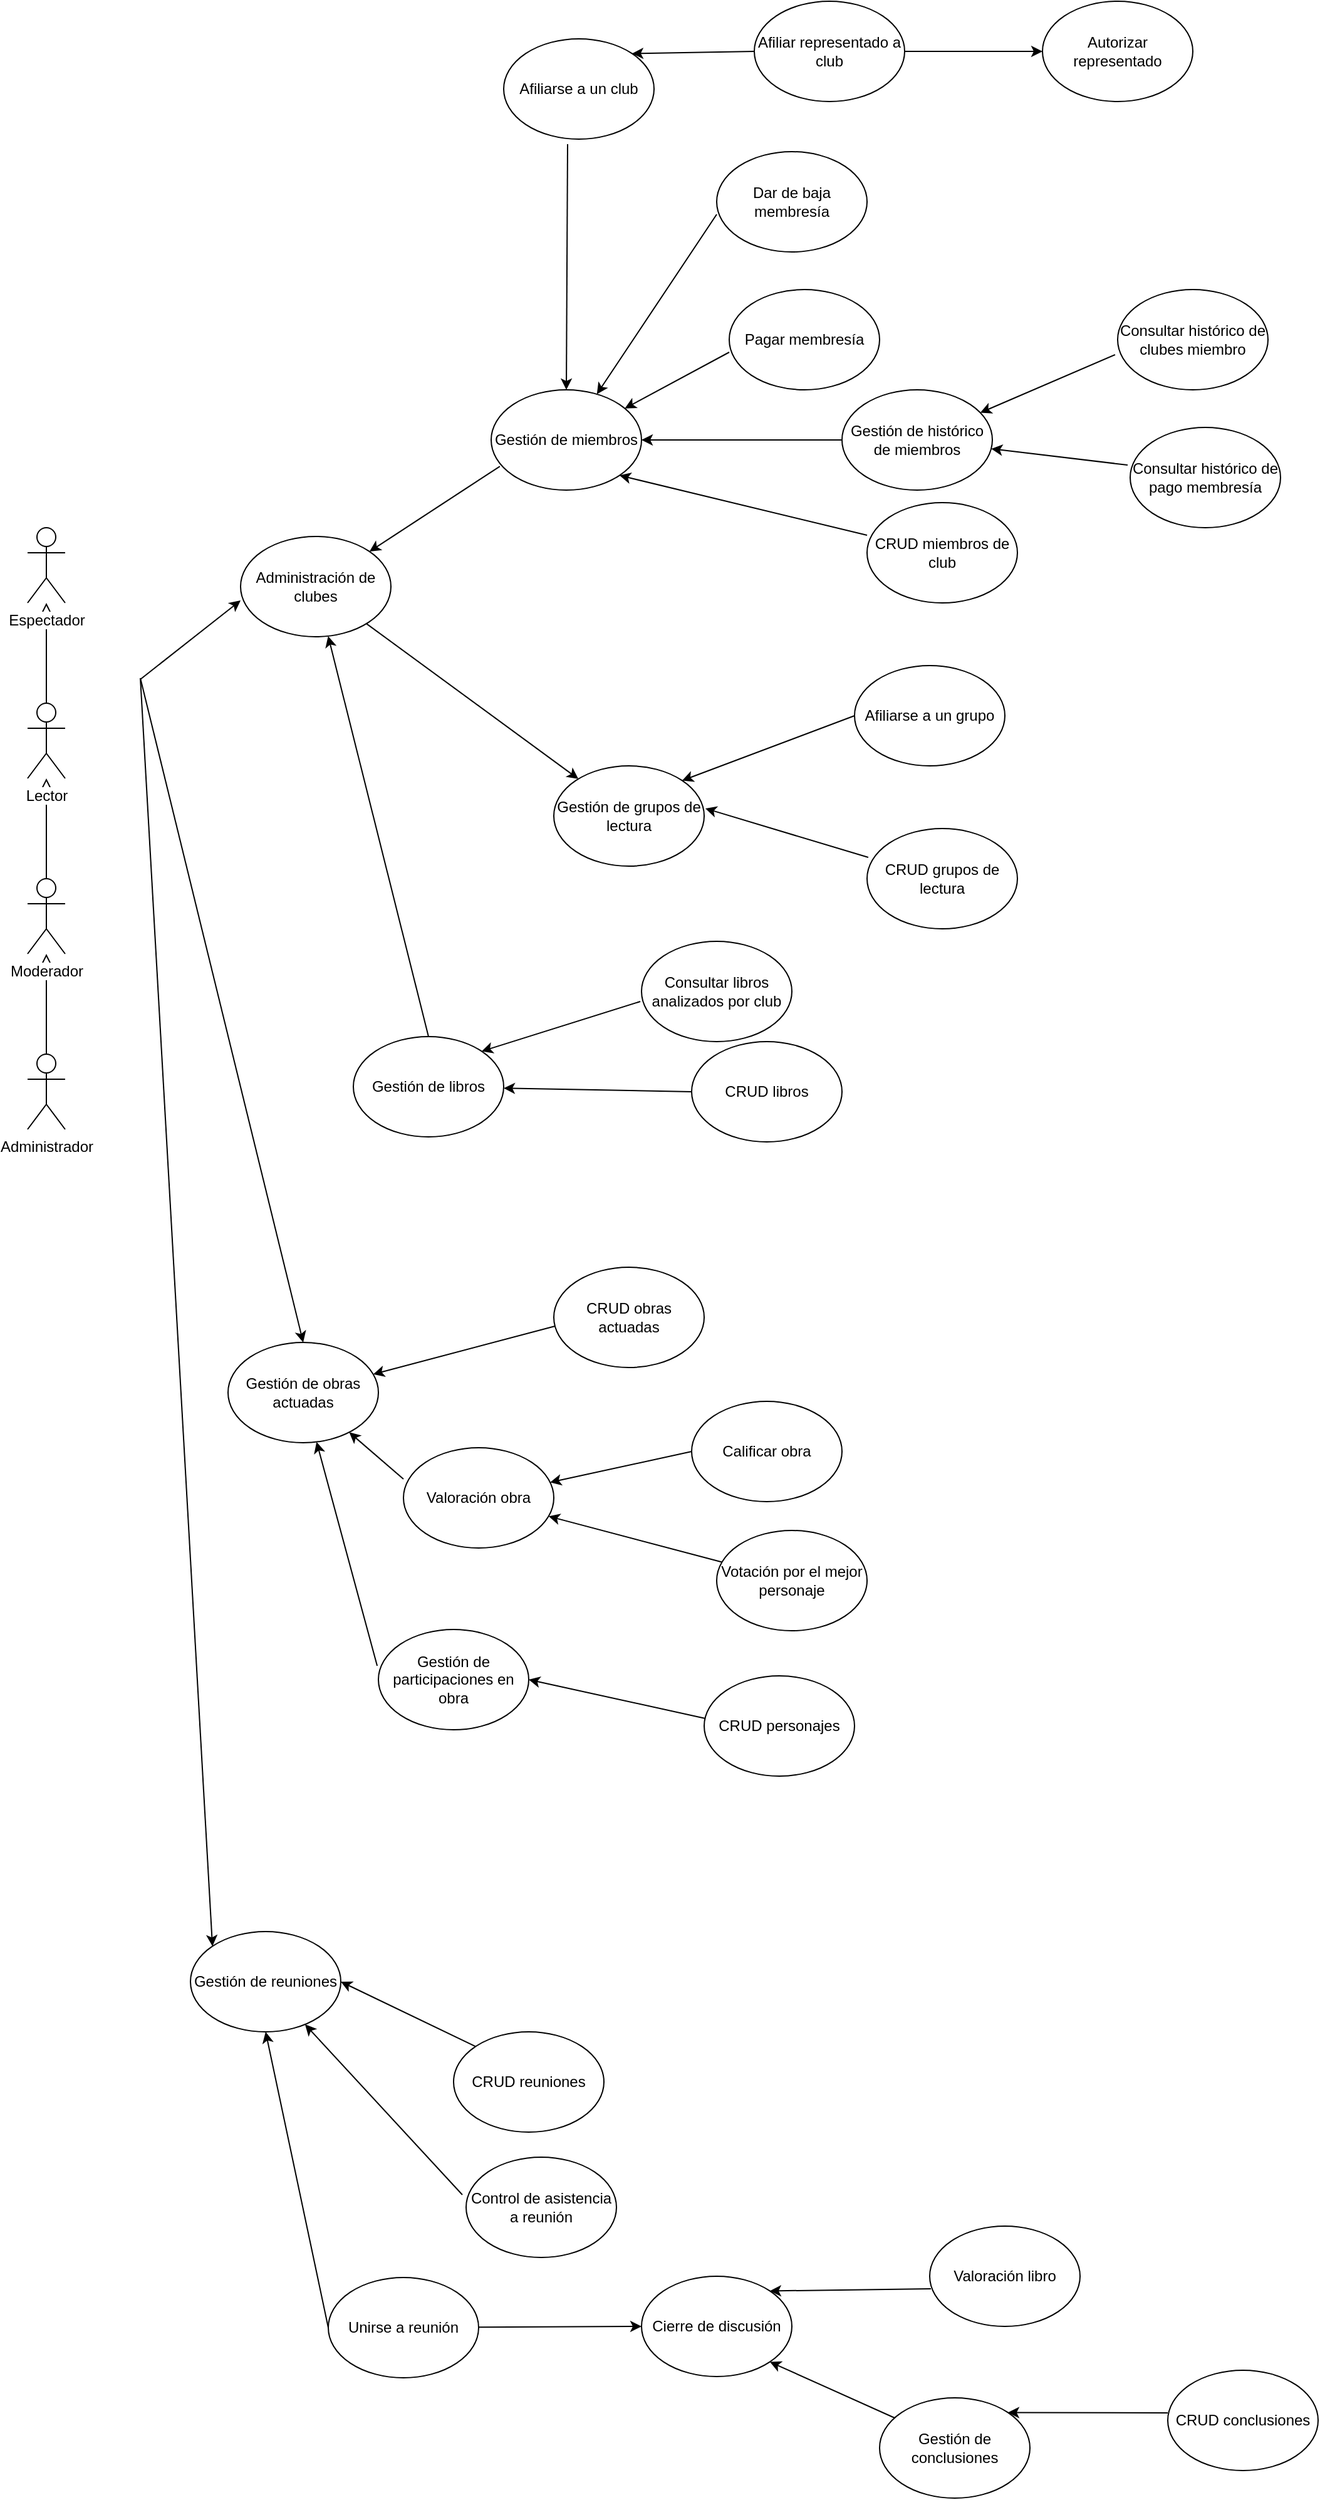 <mxfile version="12.1.7" type="github" pages="1">
  <diagram id="g-K5pwejZ-qYwhQE_Ga-" name="Page-1">
    <mxGraphModel dx="828" dy="1551" grid="1" gridSize="10" guides="1" tooltips="1" connect="1" arrows="1" fold="1" page="1" pageScale="1" pageWidth="850" pageHeight="1100" math="0" shadow="0">
      <root>
        <mxCell id="0"/>
        <mxCell id="1" parent="0"/>
        <mxCell id="69_leHM3C10nOmQzFwsW-4" value="" style="edgeStyle=orthogonalEdgeStyle;rounded=0;orthogonalLoop=1;jettySize=auto;html=1;startArrow=block;startFill=0;endArrow=none;endFill=0;" edge="1" parent="1" source="69_leHM3C10nOmQzFwsW-1" target="69_leHM3C10nOmQzFwsW-3">
          <mxGeometry relative="1" as="geometry"/>
        </mxCell>
        <mxCell id="69_leHM3C10nOmQzFwsW-1" value="Espectador" style="shape=umlActor;verticalLabelPosition=bottom;labelBackgroundColor=#ffffff;verticalAlign=top;html=1;outlineConnect=0;" vertex="1" parent="1">
          <mxGeometry x="100" y="150" width="30" height="60" as="geometry"/>
        </mxCell>
        <mxCell id="69_leHM3C10nOmQzFwsW-7" value="" style="edgeStyle=orthogonalEdgeStyle;rounded=0;orthogonalLoop=1;jettySize=auto;html=1;startArrow=block;startFill=0;endArrow=none;endFill=0;" edge="1" parent="1" source="69_leHM3C10nOmQzFwsW-3" target="69_leHM3C10nOmQzFwsW-6">
          <mxGeometry relative="1" as="geometry"/>
        </mxCell>
        <mxCell id="69_leHM3C10nOmQzFwsW-3" value="Lector" style="shape=umlActor;verticalLabelPosition=bottom;labelBackgroundColor=#ffffff;verticalAlign=top;html=1;outlineConnect=0;" vertex="1" parent="1">
          <mxGeometry x="100" y="290" width="30" height="60" as="geometry"/>
        </mxCell>
        <mxCell id="69_leHM3C10nOmQzFwsW-9" value="" style="edgeStyle=orthogonalEdgeStyle;rounded=0;orthogonalLoop=1;jettySize=auto;html=1;startArrow=block;startFill=0;endArrow=none;endFill=0;" edge="1" parent="1" source="69_leHM3C10nOmQzFwsW-6" target="69_leHM3C10nOmQzFwsW-8">
          <mxGeometry relative="1" as="geometry"/>
        </mxCell>
        <mxCell id="69_leHM3C10nOmQzFwsW-6" value="Moderador" style="shape=umlActor;verticalLabelPosition=bottom;labelBackgroundColor=#ffffff;verticalAlign=top;html=1;outlineConnect=0;" vertex="1" parent="1">
          <mxGeometry x="100" y="430" width="30" height="60" as="geometry"/>
        </mxCell>
        <mxCell id="69_leHM3C10nOmQzFwsW-8" value="Administrador" style="shape=umlActor;verticalLabelPosition=bottom;labelBackgroundColor=#ffffff;verticalAlign=top;html=1;outlineConnect=0;" vertex="1" parent="1">
          <mxGeometry x="100" y="570" width="30" height="60" as="geometry"/>
        </mxCell>
        <mxCell id="69_leHM3C10nOmQzFwsW-12" value="" style="rounded=0;orthogonalLoop=1;jettySize=auto;html=1;startArrow=none;startFill=0;endArrow=classic;endFill=1;" edge="1" parent="1" source="69_leHM3C10nOmQzFwsW-10" target="69_leHM3C10nOmQzFwsW-11">
          <mxGeometry relative="1" as="geometry"/>
        </mxCell>
        <mxCell id="69_leHM3C10nOmQzFwsW-15" style="rounded=0;orthogonalLoop=1;jettySize=auto;html=1;startArrow=classic;startFill=1;endArrow=none;endFill=0;entryX=0.5;entryY=0;entryDx=0;entryDy=0;" edge="1" parent="1" source="69_leHM3C10nOmQzFwsW-10" target="69_leHM3C10nOmQzFwsW-16">
          <mxGeometry relative="1" as="geometry">
            <mxPoint x="360" y="350" as="targetPoint"/>
          </mxGeometry>
        </mxCell>
        <mxCell id="69_leHM3C10nOmQzFwsW-18" style="edgeStyle=none;rounded=0;orthogonalLoop=1;jettySize=auto;html=1;entryX=0.058;entryY=0.763;entryDx=0;entryDy=0;entryPerimeter=0;startArrow=classic;startFill=1;endArrow=none;endFill=0;" edge="1" parent="1" source="69_leHM3C10nOmQzFwsW-10" target="69_leHM3C10nOmQzFwsW-17">
          <mxGeometry relative="1" as="geometry"/>
        </mxCell>
        <mxCell id="69_leHM3C10nOmQzFwsW-10" value="Administración de clubes" style="ellipse;whiteSpace=wrap;html=1;" vertex="1" parent="1">
          <mxGeometry x="270" y="157" width="120" height="80" as="geometry"/>
        </mxCell>
        <mxCell id="69_leHM3C10nOmQzFwsW-48" style="edgeStyle=none;rounded=0;orthogonalLoop=1;jettySize=auto;html=1;exitX=1.008;exitY=0.425;exitDx=0;exitDy=0;startArrow=classic;startFill=1;endArrow=none;endFill=0;entryX=0.008;entryY=0.288;entryDx=0;entryDy=0;entryPerimeter=0;exitPerimeter=0;" edge="1" parent="1" source="69_leHM3C10nOmQzFwsW-11" target="69_leHM3C10nOmQzFwsW-49">
          <mxGeometry relative="1" as="geometry">
            <mxPoint x="690" y="780" as="targetPoint"/>
          </mxGeometry>
        </mxCell>
        <mxCell id="69_leHM3C10nOmQzFwsW-50" style="edgeStyle=none;rounded=0;orthogonalLoop=1;jettySize=auto;html=1;exitX=1;exitY=0;exitDx=0;exitDy=0;startArrow=classic;startFill=1;endArrow=none;endFill=0;entryX=0;entryY=0.5;entryDx=0;entryDy=0;" edge="1" parent="1" source="69_leHM3C10nOmQzFwsW-11" target="69_leHM3C10nOmQzFwsW-51">
          <mxGeometry relative="1" as="geometry">
            <mxPoint x="740" y="540" as="targetPoint"/>
          </mxGeometry>
        </mxCell>
        <mxCell id="69_leHM3C10nOmQzFwsW-11" value="Gestión de grupos de lectura" style="ellipse;whiteSpace=wrap;html=1;" vertex="1" parent="1">
          <mxGeometry x="520" y="340" width="120" height="80" as="geometry"/>
        </mxCell>
        <mxCell id="69_leHM3C10nOmQzFwsW-54" style="edgeStyle=none;rounded=0;orthogonalLoop=1;jettySize=auto;html=1;startArrow=classic;startFill=1;endArrow=none;endFill=0;entryX=0;entryY=0.5;entryDx=0;entryDy=0;" edge="1" parent="1" source="69_leHM3C10nOmQzFwsW-16" target="69_leHM3C10nOmQzFwsW-55">
          <mxGeometry relative="1" as="geometry">
            <mxPoint x="590" y="930" as="targetPoint"/>
          </mxGeometry>
        </mxCell>
        <mxCell id="69_leHM3C10nOmQzFwsW-122" style="edgeStyle=none;rounded=0;orthogonalLoop=1;jettySize=auto;html=1;exitX=1;exitY=0;exitDx=0;exitDy=0;startArrow=classic;startFill=1;endArrow=none;endFill=0;entryX=-0.008;entryY=0.6;entryDx=0;entryDy=0;entryPerimeter=0;" edge="1" parent="1" source="69_leHM3C10nOmQzFwsW-16" target="69_leHM3C10nOmQzFwsW-123">
          <mxGeometry relative="1" as="geometry">
            <mxPoint x="590" y="530" as="targetPoint"/>
          </mxGeometry>
        </mxCell>
        <mxCell id="69_leHM3C10nOmQzFwsW-16" value="Gestión de libros" style="ellipse;whiteSpace=wrap;html=1;" vertex="1" parent="1">
          <mxGeometry x="360" y="556" width="120" height="80" as="geometry"/>
        </mxCell>
        <mxCell id="69_leHM3C10nOmQzFwsW-22" value="" style="edgeStyle=none;rounded=0;orthogonalLoop=1;jettySize=auto;html=1;startArrow=classic;startFill=1;endArrow=none;endFill=0;" edge="1" parent="1" source="69_leHM3C10nOmQzFwsW-17" target="69_leHM3C10nOmQzFwsW-21">
          <mxGeometry relative="1" as="geometry"/>
        </mxCell>
        <mxCell id="69_leHM3C10nOmQzFwsW-23" style="edgeStyle=none;rounded=0;orthogonalLoop=1;jettySize=auto;html=1;startArrow=classic;startFill=1;endArrow=none;endFill=0;" edge="1" parent="1" source="69_leHM3C10nOmQzFwsW-17">
          <mxGeometry relative="1" as="geometry">
            <mxPoint x="660" y="10" as="targetPoint"/>
          </mxGeometry>
        </mxCell>
        <mxCell id="69_leHM3C10nOmQzFwsW-25" style="edgeStyle=none;rounded=0;orthogonalLoop=1;jettySize=auto;html=1;startArrow=classic;startFill=1;endArrow=none;endFill=0;entryX=0;entryY=0.625;entryDx=0;entryDy=0;entryPerimeter=0;" edge="1" parent="1" source="69_leHM3C10nOmQzFwsW-17" target="69_leHM3C10nOmQzFwsW-26">
          <mxGeometry relative="1" as="geometry">
            <mxPoint x="650" y="-60" as="targetPoint"/>
          </mxGeometry>
        </mxCell>
        <mxCell id="69_leHM3C10nOmQzFwsW-31" style="edgeStyle=none;rounded=0;orthogonalLoop=1;jettySize=auto;html=1;exitX=1;exitY=1;exitDx=0;exitDy=0;startArrow=classic;startFill=1;endArrow=none;endFill=0;entryX=0;entryY=0.325;entryDx=0;entryDy=0;entryPerimeter=0;" edge="1" parent="1" source="69_leHM3C10nOmQzFwsW-17" target="69_leHM3C10nOmQzFwsW-32">
          <mxGeometry relative="1" as="geometry">
            <mxPoint x="720" y="140" as="targetPoint"/>
          </mxGeometry>
        </mxCell>
        <mxCell id="69_leHM3C10nOmQzFwsW-52" style="edgeStyle=none;rounded=0;orthogonalLoop=1;jettySize=auto;html=1;exitX=0.5;exitY=0;exitDx=0;exitDy=0;startArrow=classic;startFill=1;endArrow=none;endFill=0;entryX=0.425;entryY=1.05;entryDx=0;entryDy=0;entryPerimeter=0;" edge="1" parent="1" source="69_leHM3C10nOmQzFwsW-17" target="69_leHM3C10nOmQzFwsW-53">
          <mxGeometry relative="1" as="geometry">
            <mxPoint x="540" y="-70" as="targetPoint"/>
          </mxGeometry>
        </mxCell>
        <mxCell id="69_leHM3C10nOmQzFwsW-17" value="Gestión de miembros" style="ellipse;whiteSpace=wrap;html=1;" vertex="1" parent="1">
          <mxGeometry x="470" y="40" width="120" height="80" as="geometry"/>
        </mxCell>
        <mxCell id="69_leHM3C10nOmQzFwsW-27" style="edgeStyle=none;rounded=0;orthogonalLoop=1;jettySize=auto;html=1;startArrow=classic;startFill=1;endArrow=none;endFill=0;entryX=-0.017;entryY=0.375;entryDx=0;entryDy=0;entryPerimeter=0;" edge="1" parent="1" source="69_leHM3C10nOmQzFwsW-21" target="69_leHM3C10nOmQzFwsW-28">
          <mxGeometry relative="1" as="geometry">
            <mxPoint x="990" y="80" as="targetPoint"/>
          </mxGeometry>
        </mxCell>
        <mxCell id="69_leHM3C10nOmQzFwsW-29" style="edgeStyle=none;rounded=0;orthogonalLoop=1;jettySize=auto;html=1;startArrow=classic;startFill=1;endArrow=none;endFill=0;entryX=-0.017;entryY=0.65;entryDx=0;entryDy=0;entryPerimeter=0;" edge="1" parent="1" source="69_leHM3C10nOmQzFwsW-21" target="69_leHM3C10nOmQzFwsW-30">
          <mxGeometry relative="1" as="geometry">
            <mxPoint x="970" y="20" as="targetPoint"/>
          </mxGeometry>
        </mxCell>
        <mxCell id="69_leHM3C10nOmQzFwsW-21" value="Gestión de histórico de miembros" style="ellipse;whiteSpace=wrap;html=1;" vertex="1" parent="1">
          <mxGeometry x="750" y="40" width="120" height="80" as="geometry"/>
        </mxCell>
        <mxCell id="69_leHM3C10nOmQzFwsW-92" style="edgeStyle=none;rounded=0;orthogonalLoop=1;jettySize=auto;html=1;startArrow=classic;startFill=1;endArrow=none;endFill=0;entryX=-0.025;entryY=0.375;entryDx=0;entryDy=0;entryPerimeter=0;" edge="1" parent="1" source="69_leHM3C10nOmQzFwsW-19" target="69_leHM3C10nOmQzFwsW-93">
          <mxGeometry relative="1" as="geometry">
            <mxPoint x="410" y="2750" as="targetPoint"/>
          </mxGeometry>
        </mxCell>
        <mxCell id="69_leHM3C10nOmQzFwsW-94" style="edgeStyle=none;rounded=0;orthogonalLoop=1;jettySize=auto;html=1;exitX=0.5;exitY=1;exitDx=0;exitDy=0;startArrow=classic;startFill=1;endArrow=none;endFill=0;entryX=0;entryY=0.5;entryDx=0;entryDy=0;" edge="1" parent="1" source="69_leHM3C10nOmQzFwsW-19" target="69_leHM3C10nOmQzFwsW-95">
          <mxGeometry relative="1" as="geometry">
            <mxPoint x="410" y="2851" as="targetPoint"/>
          </mxGeometry>
        </mxCell>
        <mxCell id="69_leHM3C10nOmQzFwsW-125" style="edgeStyle=none;rounded=0;orthogonalLoop=1;jettySize=auto;html=1;exitX=1;exitY=0.5;exitDx=0;exitDy=0;entryX=0;entryY=0;entryDx=0;entryDy=0;startArrow=classic;startFill=1;endArrow=none;endFill=0;" edge="1" parent="1" source="69_leHM3C10nOmQzFwsW-19" target="69_leHM3C10nOmQzFwsW-87">
          <mxGeometry relative="1" as="geometry"/>
        </mxCell>
        <mxCell id="69_leHM3C10nOmQzFwsW-19" value="Gestión de reuniones" style="ellipse;whiteSpace=wrap;html=1;" vertex="1" parent="1">
          <mxGeometry x="230" y="1270" width="120" height="80" as="geometry"/>
        </mxCell>
        <mxCell id="69_leHM3C10nOmQzFwsW-68" style="edgeStyle=none;rounded=0;orthogonalLoop=1;jettySize=auto;html=1;startArrow=classic;startFill=1;endArrow=none;endFill=0;entryX=0.008;entryY=0.588;entryDx=0;entryDy=0;entryPerimeter=0;" edge="1" parent="1" source="69_leHM3C10nOmQzFwsW-20" target="69_leHM3C10nOmQzFwsW-69">
          <mxGeometry relative="1" as="geometry">
            <mxPoint x="440" y="1640" as="targetPoint"/>
          </mxGeometry>
        </mxCell>
        <mxCell id="69_leHM3C10nOmQzFwsW-70" style="edgeStyle=none;rounded=0;orthogonalLoop=1;jettySize=auto;html=1;startArrow=classic;startFill=1;endArrow=none;endFill=0;entryX=0;entryY=0.313;entryDx=0;entryDy=0;entryPerimeter=0;" edge="1" parent="1" source="69_leHM3C10nOmQzFwsW-20" target="69_leHM3C10nOmQzFwsW-71">
          <mxGeometry relative="1" as="geometry">
            <mxPoint x="450" y="1770" as="targetPoint"/>
          </mxGeometry>
        </mxCell>
        <mxCell id="69_leHM3C10nOmQzFwsW-76" style="edgeStyle=none;rounded=0;orthogonalLoop=1;jettySize=auto;html=1;startArrow=classic;startFill=1;endArrow=none;endFill=0;entryX=-0.008;entryY=0.363;entryDx=0;entryDy=0;entryPerimeter=0;" edge="1" parent="1" source="69_leHM3C10nOmQzFwsW-20" target="69_leHM3C10nOmQzFwsW-77">
          <mxGeometry relative="1" as="geometry">
            <mxPoint x="420" y="1892" as="targetPoint"/>
          </mxGeometry>
        </mxCell>
        <mxCell id="69_leHM3C10nOmQzFwsW-20" value="Gestión de obras actuadas" style="ellipse;whiteSpace=wrap;html=1;" vertex="1" parent="1">
          <mxGeometry x="260" y="800" width="120" height="80" as="geometry"/>
        </mxCell>
        <mxCell id="69_leHM3C10nOmQzFwsW-24" value="Pagar membresía" style="ellipse;whiteSpace=wrap;html=1;" vertex="1" parent="1">
          <mxGeometry x="660" y="-40" width="120" height="80" as="geometry"/>
        </mxCell>
        <mxCell id="69_leHM3C10nOmQzFwsW-26" value="Dar de baja membresía" style="ellipse;whiteSpace=wrap;html=1;" vertex="1" parent="1">
          <mxGeometry x="650" y="-150" width="120" height="80" as="geometry"/>
        </mxCell>
        <mxCell id="69_leHM3C10nOmQzFwsW-28" value="Consultar histórico de pago membresía" style="ellipse;whiteSpace=wrap;html=1;" vertex="1" parent="1">
          <mxGeometry x="980" y="70" width="120" height="80" as="geometry"/>
        </mxCell>
        <mxCell id="69_leHM3C10nOmQzFwsW-30" value="Consultar histórico de clubes miembro" style="ellipse;whiteSpace=wrap;html=1;" vertex="1" parent="1">
          <mxGeometry x="970" y="-40" width="120" height="80" as="geometry"/>
        </mxCell>
        <mxCell id="69_leHM3C10nOmQzFwsW-32" value="CRUD miembros de club" style="ellipse;whiteSpace=wrap;html=1;" vertex="1" parent="1">
          <mxGeometry x="770" y="130" width="120" height="80" as="geometry"/>
        </mxCell>
        <mxCell id="69_leHM3C10nOmQzFwsW-49" value="CRUD grupos de lectura" style="ellipse;whiteSpace=wrap;html=1;" vertex="1" parent="1">
          <mxGeometry x="770" y="390" width="120" height="80" as="geometry"/>
        </mxCell>
        <mxCell id="69_leHM3C10nOmQzFwsW-51" value="Afiliarse a un grupo" style="ellipse;whiteSpace=wrap;html=1;" vertex="1" parent="1">
          <mxGeometry x="760" y="260" width="120" height="80" as="geometry"/>
        </mxCell>
        <mxCell id="69_leHM3C10nOmQzFwsW-112" style="edgeStyle=none;rounded=0;orthogonalLoop=1;jettySize=auto;html=1;exitX=1;exitY=0;exitDx=0;exitDy=0;startArrow=classic;startFill=1;endArrow=none;endFill=0;entryX=0;entryY=0.5;entryDx=0;entryDy=0;" edge="1" parent="1" source="69_leHM3C10nOmQzFwsW-53" target="69_leHM3C10nOmQzFwsW-113">
          <mxGeometry relative="1" as="geometry">
            <mxPoint x="680" y="-220" as="targetPoint"/>
          </mxGeometry>
        </mxCell>
        <mxCell id="69_leHM3C10nOmQzFwsW-53" value="Afiliarse a un club" style="ellipse;whiteSpace=wrap;html=1;" vertex="1" parent="1">
          <mxGeometry x="480" y="-240" width="120" height="80" as="geometry"/>
        </mxCell>
        <mxCell id="69_leHM3C10nOmQzFwsW-55" value="CRUD libros" style="ellipse;whiteSpace=wrap;html=1;" vertex="1" parent="1">
          <mxGeometry x="630" y="560" width="120" height="80" as="geometry"/>
        </mxCell>
        <mxCell id="69_leHM3C10nOmQzFwsW-69" value="CRUD obras actuadas" style="ellipse;whiteSpace=wrap;html=1;" vertex="1" parent="1">
          <mxGeometry x="520" y="740" width="120" height="80" as="geometry"/>
        </mxCell>
        <mxCell id="69_leHM3C10nOmQzFwsW-72" style="edgeStyle=none;rounded=0;orthogonalLoop=1;jettySize=auto;html=1;startArrow=classic;startFill=1;endArrow=none;endFill=0;entryX=0;entryY=0.5;entryDx=0;entryDy=0;" edge="1" parent="1" source="69_leHM3C10nOmQzFwsW-71" target="69_leHM3C10nOmQzFwsW-73">
          <mxGeometry relative="1" as="geometry">
            <mxPoint x="680" y="1750" as="targetPoint"/>
          </mxGeometry>
        </mxCell>
        <mxCell id="69_leHM3C10nOmQzFwsW-74" style="edgeStyle=none;rounded=0;orthogonalLoop=1;jettySize=auto;html=1;startArrow=classic;startFill=1;endArrow=none;endFill=0;" edge="1" parent="1" source="69_leHM3C10nOmQzFwsW-71" target="69_leHM3C10nOmQzFwsW-75">
          <mxGeometry relative="1" as="geometry">
            <mxPoint x="670" y="1800" as="targetPoint"/>
          </mxGeometry>
        </mxCell>
        <mxCell id="69_leHM3C10nOmQzFwsW-71" value="Valoración obra" style="ellipse;whiteSpace=wrap;html=1;" vertex="1" parent="1">
          <mxGeometry x="400" y="884" width="120" height="80" as="geometry"/>
        </mxCell>
        <mxCell id="69_leHM3C10nOmQzFwsW-73" value="Calificar obra" style="ellipse;whiteSpace=wrap;html=1;" vertex="1" parent="1">
          <mxGeometry x="630" y="847" width="120" height="80" as="geometry"/>
        </mxCell>
        <mxCell id="69_leHM3C10nOmQzFwsW-75" value="Votación por el mejor personaje" style="ellipse;whiteSpace=wrap;html=1;" vertex="1" parent="1">
          <mxGeometry x="650" y="950" width="120" height="80" as="geometry"/>
        </mxCell>
        <mxCell id="69_leHM3C10nOmQzFwsW-78" style="edgeStyle=none;rounded=0;orthogonalLoop=1;jettySize=auto;html=1;exitX=1;exitY=0.5;exitDx=0;exitDy=0;startArrow=classic;startFill=1;endArrow=none;endFill=0;entryX=0.008;entryY=0.425;entryDx=0;entryDy=0;entryPerimeter=0;" edge="1" parent="1" source="69_leHM3C10nOmQzFwsW-77" target="69_leHM3C10nOmQzFwsW-79">
          <mxGeometry relative="1" as="geometry">
            <mxPoint x="680" y="1950" as="targetPoint"/>
          </mxGeometry>
        </mxCell>
        <mxCell id="69_leHM3C10nOmQzFwsW-77" value="Gestión de participaciones en obra" style="ellipse;whiteSpace=wrap;html=1;" vertex="1" parent="1">
          <mxGeometry x="380" y="1029" width="120" height="80" as="geometry"/>
        </mxCell>
        <mxCell id="69_leHM3C10nOmQzFwsW-79" value="CRUD personajes" style="ellipse;whiteSpace=wrap;html=1;" vertex="1" parent="1">
          <mxGeometry x="640" y="1066" width="120" height="80" as="geometry"/>
        </mxCell>
        <mxCell id="69_leHM3C10nOmQzFwsW-87" value="CRUD reuniones" style="ellipse;whiteSpace=wrap;html=1;" vertex="1" parent="1">
          <mxGeometry x="440" y="1350" width="120" height="80" as="geometry"/>
        </mxCell>
        <mxCell id="69_leHM3C10nOmQzFwsW-93" value="Control de asistencia a reunión" style="ellipse;whiteSpace=wrap;html=1;" vertex="1" parent="1">
          <mxGeometry x="450" y="1450" width="120" height="80" as="geometry"/>
        </mxCell>
        <mxCell id="69_leHM3C10nOmQzFwsW-96" style="edgeStyle=none;rounded=0;orthogonalLoop=1;jettySize=auto;html=1;startArrow=none;startFill=0;endArrow=classic;endFill=1;entryX=0;entryY=0.5;entryDx=0;entryDy=0;" edge="1" parent="1" source="69_leHM3C10nOmQzFwsW-95" target="69_leHM3C10nOmQzFwsW-97">
          <mxGeometry relative="1" as="geometry">
            <mxPoint x="660" y="2850" as="targetPoint"/>
          </mxGeometry>
        </mxCell>
        <mxCell id="69_leHM3C10nOmQzFwsW-95" value="Unirse a reunión" style="ellipse;whiteSpace=wrap;html=1;" vertex="1" parent="1">
          <mxGeometry x="340" y="1546" width="120" height="80" as="geometry"/>
        </mxCell>
        <mxCell id="69_leHM3C10nOmQzFwsW-100" style="edgeStyle=none;rounded=0;orthogonalLoop=1;jettySize=auto;html=1;exitX=1;exitY=0;exitDx=0;exitDy=0;startArrow=classic;startFill=1;endArrow=none;endFill=0;entryX=0.008;entryY=0.625;entryDx=0;entryDy=0;entryPerimeter=0;" edge="1" parent="1" source="69_leHM3C10nOmQzFwsW-97" target="69_leHM3C10nOmQzFwsW-102">
          <mxGeometry relative="1" as="geometry">
            <mxPoint x="860" y="2780" as="targetPoint"/>
          </mxGeometry>
        </mxCell>
        <mxCell id="69_leHM3C10nOmQzFwsW-126" style="edgeStyle=none;rounded=0;orthogonalLoop=1;jettySize=auto;html=1;exitX=1;exitY=1;exitDx=0;exitDy=0;entryX=0.1;entryY=0.2;entryDx=0;entryDy=0;entryPerimeter=0;startArrow=classic;startFill=1;endArrow=none;endFill=0;" edge="1" parent="1" source="69_leHM3C10nOmQzFwsW-97" target="69_leHM3C10nOmQzFwsW-101">
          <mxGeometry relative="1" as="geometry"/>
        </mxCell>
        <mxCell id="69_leHM3C10nOmQzFwsW-97" value="Cierre de discusión" style="ellipse;whiteSpace=wrap;html=1;" vertex="1" parent="1">
          <mxGeometry x="590" y="1545" width="120" height="80" as="geometry"/>
        </mxCell>
        <mxCell id="69_leHM3C10nOmQzFwsW-104" style="edgeStyle=none;rounded=0;orthogonalLoop=1;jettySize=auto;html=1;exitX=1;exitY=0;exitDx=0;exitDy=0;startArrow=classic;startFill=1;endArrow=none;endFill=0;entryX=0;entryY=0.425;entryDx=0;entryDy=0;entryPerimeter=0;" edge="1" parent="1" source="69_leHM3C10nOmQzFwsW-101" target="69_leHM3C10nOmQzFwsW-105">
          <mxGeometry relative="1" as="geometry">
            <mxPoint x="1040" y="2790" as="targetPoint"/>
          </mxGeometry>
        </mxCell>
        <mxCell id="69_leHM3C10nOmQzFwsW-101" value="Gestión de conclusiones" style="ellipse;whiteSpace=wrap;html=1;" vertex="1" parent="1">
          <mxGeometry x="780" y="1642" width="120" height="80" as="geometry"/>
        </mxCell>
        <mxCell id="69_leHM3C10nOmQzFwsW-102" value="Valoración libro" style="ellipse;whiteSpace=wrap;html=1;" vertex="1" parent="1">
          <mxGeometry x="820" y="1505" width="120" height="80" as="geometry"/>
        </mxCell>
        <mxCell id="69_leHM3C10nOmQzFwsW-105" value="CRUD conclusiones" style="ellipse;whiteSpace=wrap;html=1;" vertex="1" parent="1">
          <mxGeometry x="1010" y="1620" width="120" height="80" as="geometry"/>
        </mxCell>
        <mxCell id="69_leHM3C10nOmQzFwsW-114" style="edgeStyle=none;rounded=0;orthogonalLoop=1;jettySize=auto;html=1;startArrow=none;startFill=0;endArrow=classic;endFill=1;" edge="1" parent="1" source="69_leHM3C10nOmQzFwsW-113">
          <mxGeometry relative="1" as="geometry">
            <mxPoint x="910" y="-230" as="targetPoint"/>
          </mxGeometry>
        </mxCell>
        <mxCell id="69_leHM3C10nOmQzFwsW-113" value="Afiliar representado a club" style="ellipse;whiteSpace=wrap;html=1;" vertex="1" parent="1">
          <mxGeometry x="680" y="-270" width="120" height="80" as="geometry"/>
        </mxCell>
        <mxCell id="69_leHM3C10nOmQzFwsW-115" value="Autorizar representado" style="ellipse;whiteSpace=wrap;html=1;" vertex="1" parent="1">
          <mxGeometry x="910" y="-270" width="120" height="80" as="geometry"/>
        </mxCell>
        <mxCell id="69_leHM3C10nOmQzFwsW-116" value="" style="endArrow=classic;html=1;entryX=0;entryY=0.638;entryDx=0;entryDy=0;entryPerimeter=0;" edge="1" parent="1" target="69_leHM3C10nOmQzFwsW-10">
          <mxGeometry width="50" height="50" relative="1" as="geometry">
            <mxPoint x="190" y="271" as="sourcePoint"/>
            <mxPoint x="240" y="221" as="targetPoint"/>
          </mxGeometry>
        </mxCell>
        <mxCell id="69_leHM3C10nOmQzFwsW-117" value="" style="endArrow=classic;html=1;entryX=0.5;entryY=0;entryDx=0;entryDy=0;" edge="1" parent="1" target="69_leHM3C10nOmQzFwsW-20">
          <mxGeometry width="50" height="50" relative="1" as="geometry">
            <mxPoint x="190" y="270" as="sourcePoint"/>
            <mxPoint x="280" y="218.04" as="targetPoint"/>
          </mxGeometry>
        </mxCell>
        <mxCell id="69_leHM3C10nOmQzFwsW-118" value="" style="endArrow=classic;html=1;entryX=0;entryY=0;entryDx=0;entryDy=0;" edge="1" parent="1" target="69_leHM3C10nOmQzFwsW-19">
          <mxGeometry width="50" height="50" relative="1" as="geometry">
            <mxPoint x="190" y="270" as="sourcePoint"/>
            <mxPoint x="300" y="1430" as="targetPoint"/>
          </mxGeometry>
        </mxCell>
        <mxCell id="69_leHM3C10nOmQzFwsW-123" value="Consultar libros analizados por club" style="ellipse;whiteSpace=wrap;html=1;" vertex="1" parent="1">
          <mxGeometry x="590" y="480" width="120" height="80" as="geometry"/>
        </mxCell>
      </root>
    </mxGraphModel>
  </diagram>
</mxfile>
